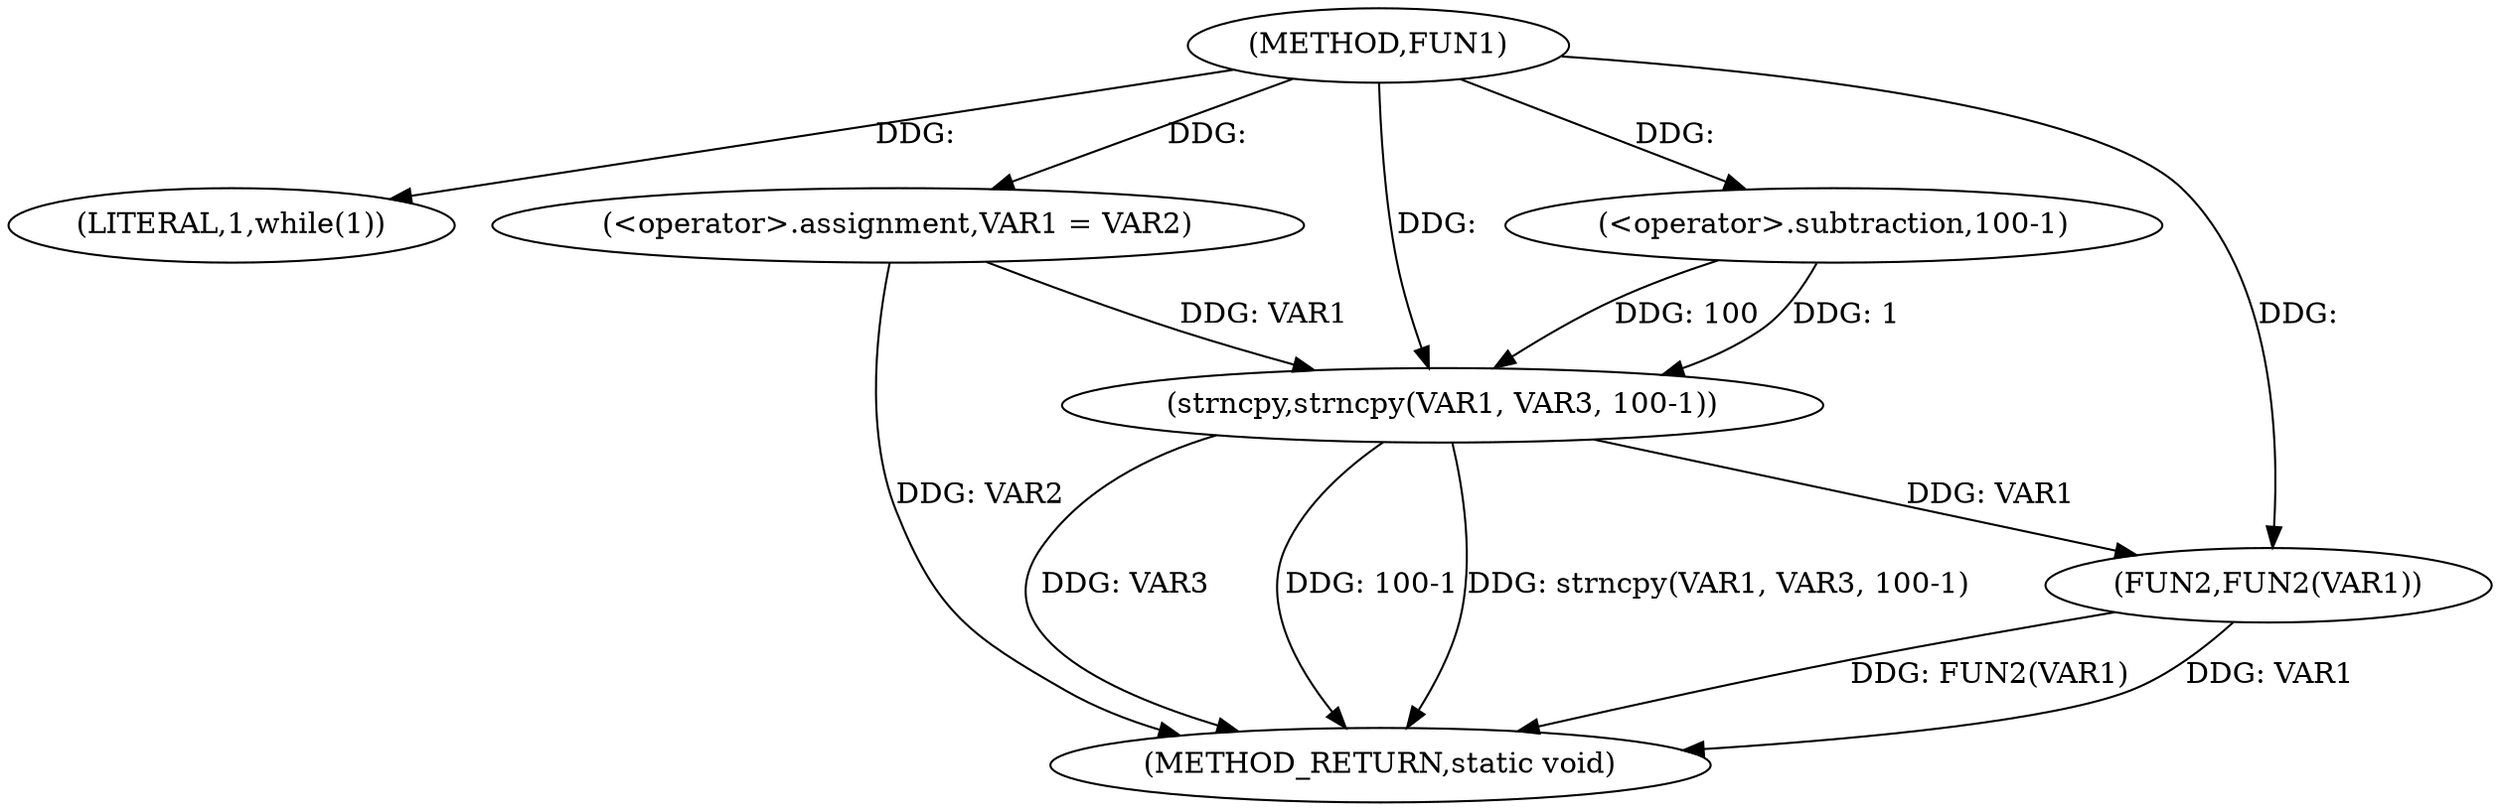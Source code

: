 digraph FUN1 {  
"1000100" [label = "(METHOD,FUN1)" ]
"1000121" [label = "(METHOD_RETURN,static void)" ]
"1000105" [label = "(LITERAL,1,while(1))" ]
"1000107" [label = "(<operator>.assignment,VAR1 = VAR2)" ]
"1000113" [label = "(strncpy,strncpy(VAR1, VAR3, 100-1))" ]
"1000116" [label = "(<operator>.subtraction,100-1)" ]
"1000119" [label = "(FUN2,FUN2(VAR1))" ]
  "1000113" -> "1000121"  [ label = "DDG: VAR3"] 
  "1000119" -> "1000121"  [ label = "DDG: FUN2(VAR1)"] 
  "1000113" -> "1000121"  [ label = "DDG: 100-1"] 
  "1000107" -> "1000121"  [ label = "DDG: VAR2"] 
  "1000113" -> "1000121"  [ label = "DDG: strncpy(VAR1, VAR3, 100-1)"] 
  "1000119" -> "1000121"  [ label = "DDG: VAR1"] 
  "1000100" -> "1000105"  [ label = "DDG: "] 
  "1000100" -> "1000107"  [ label = "DDG: "] 
  "1000107" -> "1000113"  [ label = "DDG: VAR1"] 
  "1000100" -> "1000113"  [ label = "DDG: "] 
  "1000116" -> "1000113"  [ label = "DDG: 100"] 
  "1000116" -> "1000113"  [ label = "DDG: 1"] 
  "1000100" -> "1000116"  [ label = "DDG: "] 
  "1000113" -> "1000119"  [ label = "DDG: VAR1"] 
  "1000100" -> "1000119"  [ label = "DDG: "] 
}
